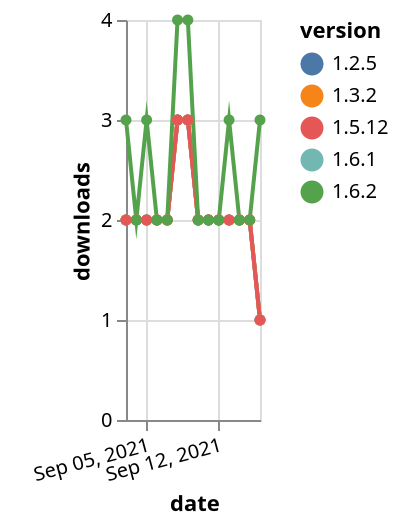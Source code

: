 {"$schema": "https://vega.github.io/schema/vega-lite/v5.json", "description": "A simple bar chart with embedded data.", "data": {"values": [{"date": "2021-09-03", "total": 931, "delta": 2, "version": "1.6.1"}, {"date": "2021-09-04", "total": 933, "delta": 2, "version": "1.6.1"}, {"date": "2021-09-05", "total": 935, "delta": 2, "version": "1.6.1"}, {"date": "2021-09-06", "total": 937, "delta": 2, "version": "1.6.1"}, {"date": "2021-09-07", "total": 939, "delta": 2, "version": "1.6.1"}, {"date": "2021-09-08", "total": 942, "delta": 3, "version": "1.6.1"}, {"date": "2021-09-09", "total": 945, "delta": 3, "version": "1.6.1"}, {"date": "2021-09-10", "total": 947, "delta": 2, "version": "1.6.1"}, {"date": "2021-09-11", "total": 949, "delta": 2, "version": "1.6.1"}, {"date": "2021-09-12", "total": 951, "delta": 2, "version": "1.6.1"}, {"date": "2021-09-13", "total": 953, "delta": 2, "version": "1.6.1"}, {"date": "2021-09-14", "total": 955, "delta": 2, "version": "1.6.1"}, {"date": "2021-09-15", "total": 957, "delta": 2, "version": "1.6.1"}, {"date": "2021-09-16", "total": 958, "delta": 1, "version": "1.6.1"}, {"date": "2021-09-03", "total": 1299, "delta": 2, "version": "1.2.5"}, {"date": "2021-09-04", "total": 1301, "delta": 2, "version": "1.2.5"}, {"date": "2021-09-05", "total": 1303, "delta": 2, "version": "1.2.5"}, {"date": "2021-09-06", "total": 1305, "delta": 2, "version": "1.2.5"}, {"date": "2021-09-07", "total": 1307, "delta": 2, "version": "1.2.5"}, {"date": "2021-09-08", "total": 1310, "delta": 3, "version": "1.2.5"}, {"date": "2021-09-09", "total": 1313, "delta": 3, "version": "1.2.5"}, {"date": "2021-09-10", "total": 1315, "delta": 2, "version": "1.2.5"}, {"date": "2021-09-11", "total": 1317, "delta": 2, "version": "1.2.5"}, {"date": "2021-09-12", "total": 1319, "delta": 2, "version": "1.2.5"}, {"date": "2021-09-13", "total": 1321, "delta": 2, "version": "1.2.5"}, {"date": "2021-09-14", "total": 1323, "delta": 2, "version": "1.2.5"}, {"date": "2021-09-15", "total": 1325, "delta": 2, "version": "1.2.5"}, {"date": "2021-09-16", "total": 1326, "delta": 1, "version": "1.2.5"}, {"date": "2021-09-03", "total": 1160, "delta": 2, "version": "1.3.2"}, {"date": "2021-09-04", "total": 1162, "delta": 2, "version": "1.3.2"}, {"date": "2021-09-05", "total": 1164, "delta": 2, "version": "1.3.2"}, {"date": "2021-09-06", "total": 1166, "delta": 2, "version": "1.3.2"}, {"date": "2021-09-07", "total": 1168, "delta": 2, "version": "1.3.2"}, {"date": "2021-09-08", "total": 1171, "delta": 3, "version": "1.3.2"}, {"date": "2021-09-09", "total": 1174, "delta": 3, "version": "1.3.2"}, {"date": "2021-09-10", "total": 1176, "delta": 2, "version": "1.3.2"}, {"date": "2021-09-11", "total": 1178, "delta": 2, "version": "1.3.2"}, {"date": "2021-09-12", "total": 1180, "delta": 2, "version": "1.3.2"}, {"date": "2021-09-13", "total": 1182, "delta": 2, "version": "1.3.2"}, {"date": "2021-09-14", "total": 1184, "delta": 2, "version": "1.3.2"}, {"date": "2021-09-15", "total": 1186, "delta": 2, "version": "1.3.2"}, {"date": "2021-09-16", "total": 1187, "delta": 1, "version": "1.3.2"}, {"date": "2021-09-03", "total": 1107, "delta": 2, "version": "1.5.12"}, {"date": "2021-09-04", "total": 1109, "delta": 2, "version": "1.5.12"}, {"date": "2021-09-05", "total": 1111, "delta": 2, "version": "1.5.12"}, {"date": "2021-09-06", "total": 1113, "delta": 2, "version": "1.5.12"}, {"date": "2021-09-07", "total": 1115, "delta": 2, "version": "1.5.12"}, {"date": "2021-09-08", "total": 1118, "delta": 3, "version": "1.5.12"}, {"date": "2021-09-09", "total": 1121, "delta": 3, "version": "1.5.12"}, {"date": "2021-09-10", "total": 1123, "delta": 2, "version": "1.5.12"}, {"date": "2021-09-11", "total": 1125, "delta": 2, "version": "1.5.12"}, {"date": "2021-09-12", "total": 1127, "delta": 2, "version": "1.5.12"}, {"date": "2021-09-13", "total": 1129, "delta": 2, "version": "1.5.12"}, {"date": "2021-09-14", "total": 1131, "delta": 2, "version": "1.5.12"}, {"date": "2021-09-15", "total": 1133, "delta": 2, "version": "1.5.12"}, {"date": "2021-09-16", "total": 1134, "delta": 1, "version": "1.5.12"}, {"date": "2021-09-03", "total": 571, "delta": 3, "version": "1.6.2"}, {"date": "2021-09-04", "total": 573, "delta": 2, "version": "1.6.2"}, {"date": "2021-09-05", "total": 576, "delta": 3, "version": "1.6.2"}, {"date": "2021-09-06", "total": 578, "delta": 2, "version": "1.6.2"}, {"date": "2021-09-07", "total": 580, "delta": 2, "version": "1.6.2"}, {"date": "2021-09-08", "total": 584, "delta": 4, "version": "1.6.2"}, {"date": "2021-09-09", "total": 588, "delta": 4, "version": "1.6.2"}, {"date": "2021-09-10", "total": 590, "delta": 2, "version": "1.6.2"}, {"date": "2021-09-11", "total": 592, "delta": 2, "version": "1.6.2"}, {"date": "2021-09-12", "total": 594, "delta": 2, "version": "1.6.2"}, {"date": "2021-09-13", "total": 597, "delta": 3, "version": "1.6.2"}, {"date": "2021-09-14", "total": 599, "delta": 2, "version": "1.6.2"}, {"date": "2021-09-15", "total": 601, "delta": 2, "version": "1.6.2"}, {"date": "2021-09-16", "total": 604, "delta": 3, "version": "1.6.2"}]}, "width": "container", "mark": {"type": "line", "point": {"filled": true}}, "encoding": {"x": {"field": "date", "type": "temporal", "timeUnit": "yearmonthdate", "title": "date", "axis": {"labelAngle": -15}}, "y": {"field": "delta", "type": "quantitative", "title": "downloads"}, "color": {"field": "version", "type": "nominal"}, "tooltip": {"field": "delta"}}}